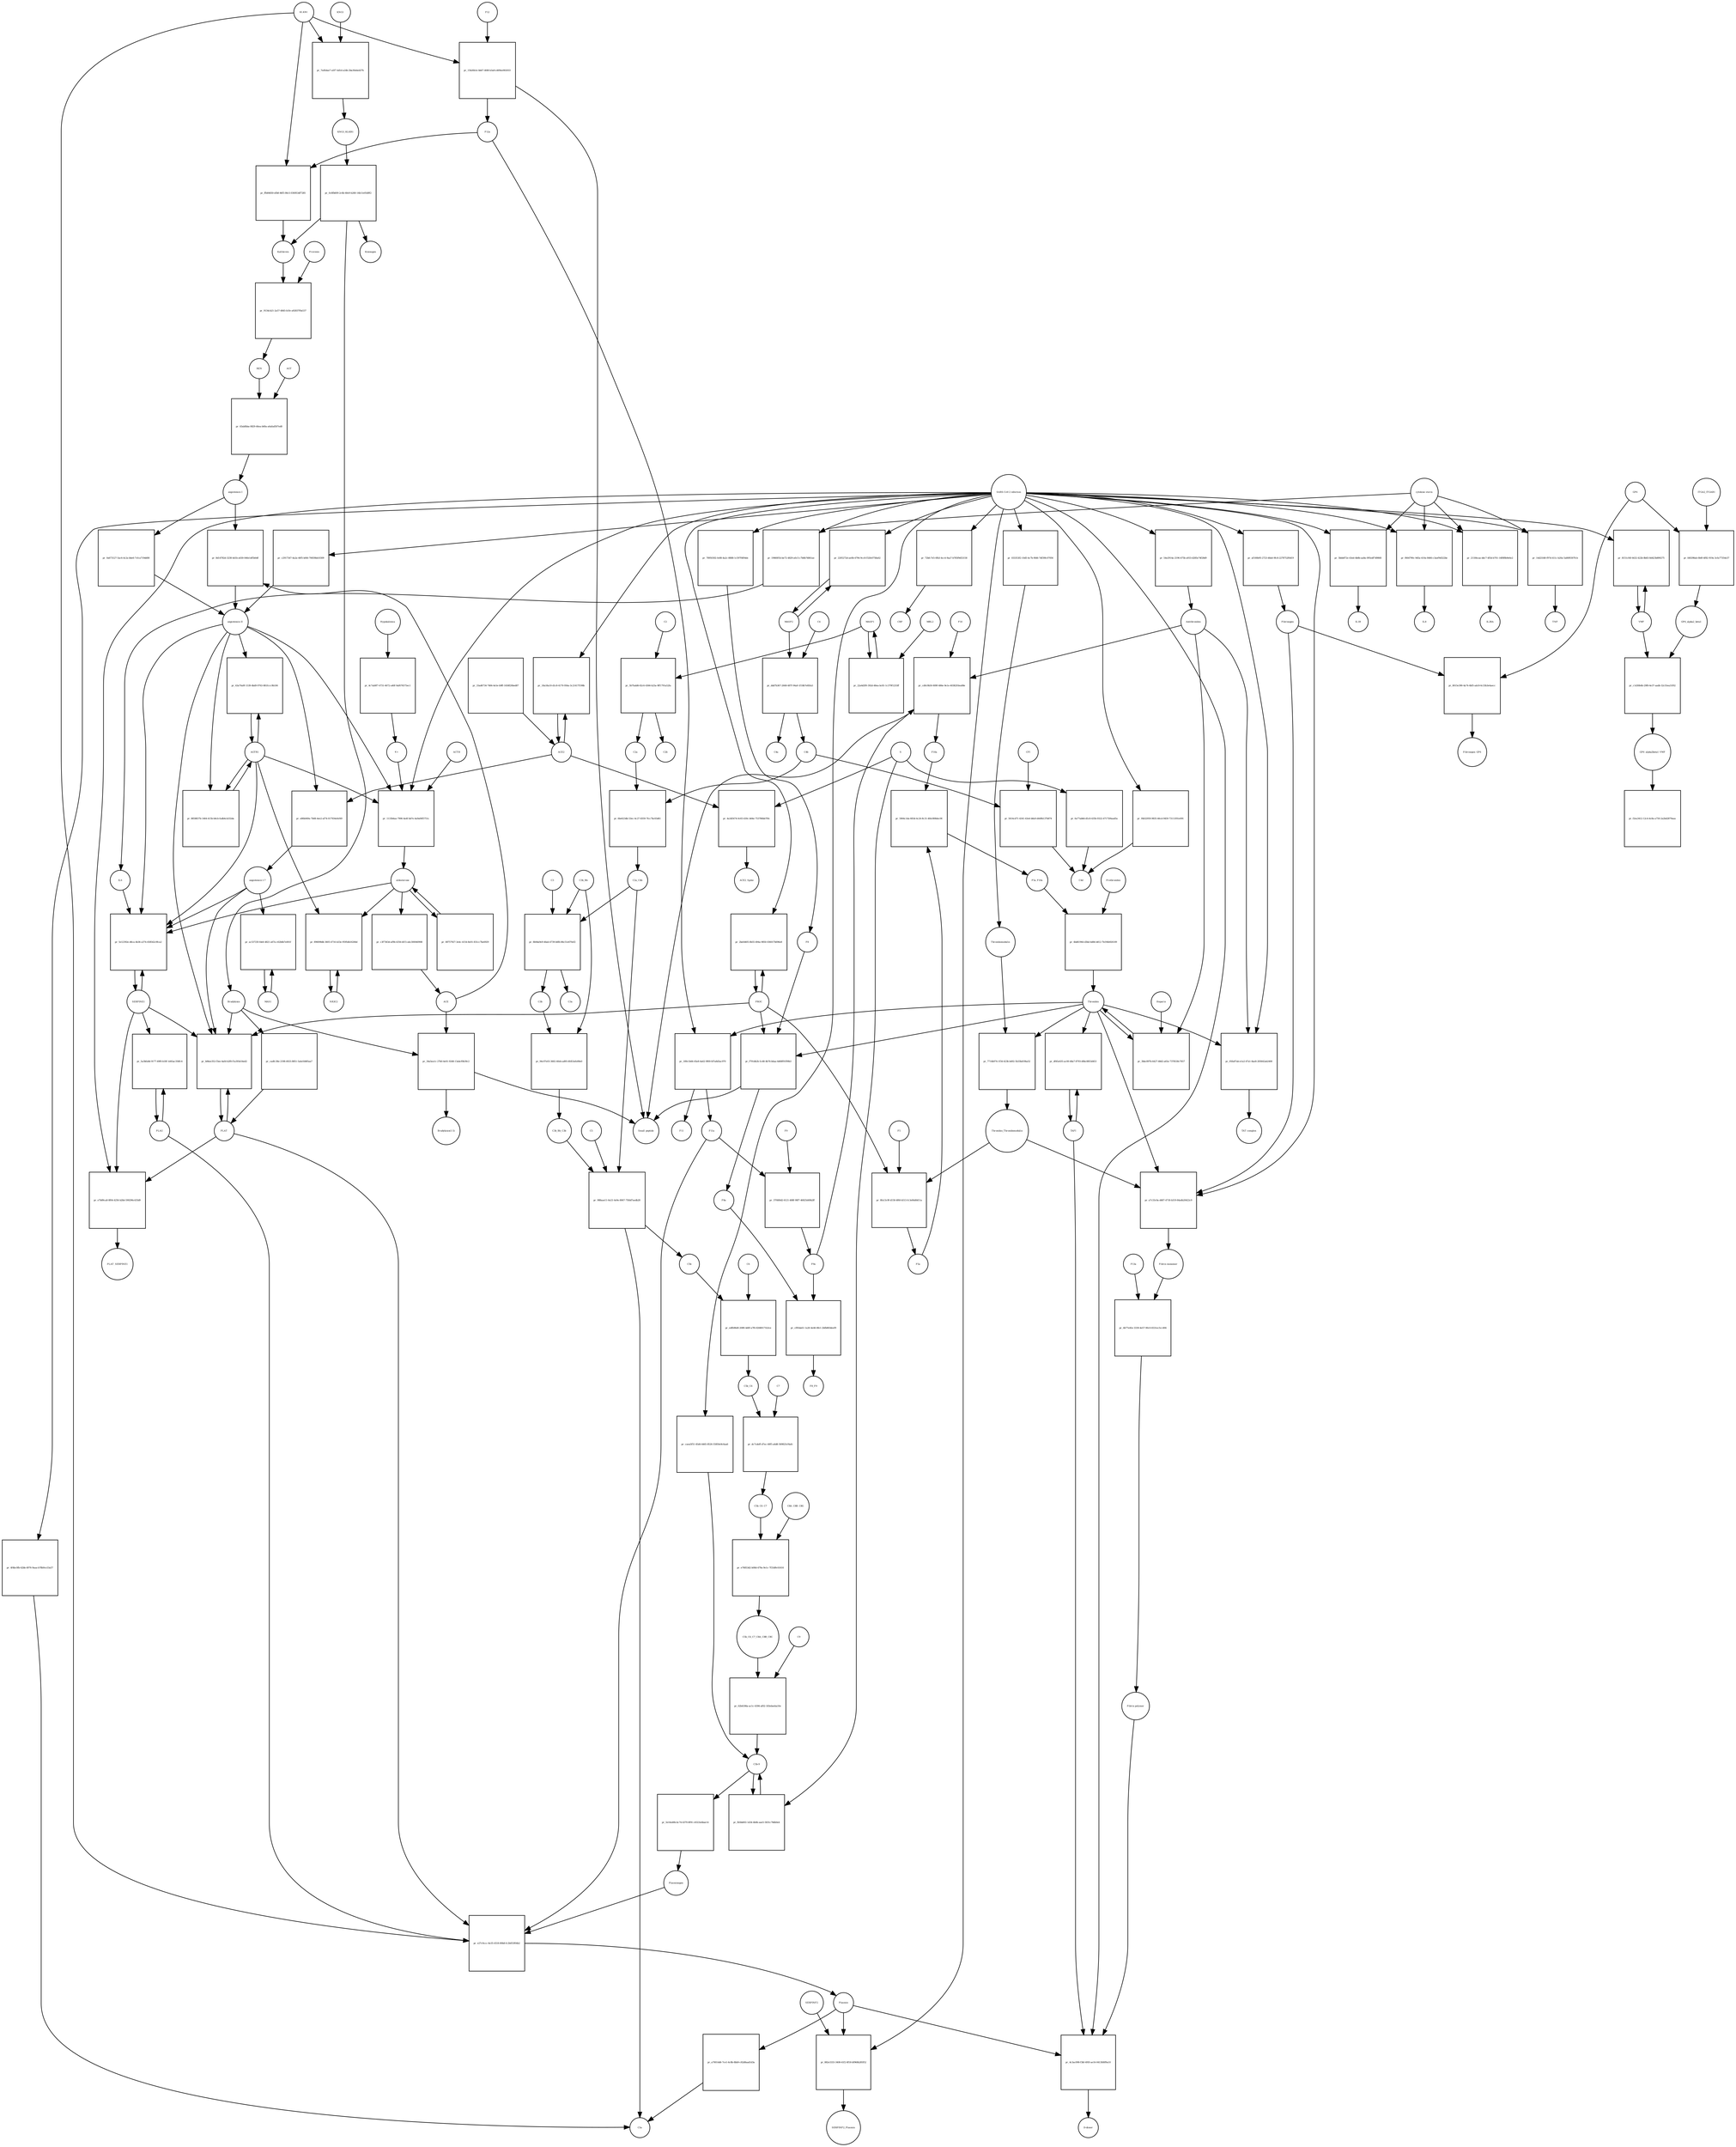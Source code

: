strict digraph  {
AGT [annotation="urn_miriam_hgnc_333|urn_miriam_taxonomy_9606", bipartite=0, cls=macromolecule, fontsize=4, label=AGT, shape=circle];
"pr_63abfbba-0829-46ea-b60a-a6afad507ed0" [annotation="", bipartite=1, cls=process, fontsize=4, label="pr_63abfbba-0829-46ea-b60a-a6afad507ed0", shape=square];
"angiotensin I" [annotation="urn_miriam_obo.chebi_CHEBI%3A2718|urn_miriam_taxonomy_9606", bipartite=0, cls="simple chemical", fontsize=4, label="angiotensin I", shape=circle];
REN [annotation="urn_miriam_hgnc.symbol_REN|urn_miriam_taxonomy_9606", bipartite=0, cls=macromolecule, fontsize=4, label=REN, shape=circle];
F10 [annotation="urn_miriam_hgnc_3528|urn_miriam_taxonomy_9606", bipartite=0, cls=macromolecule, fontsize=4, label=F10, shape=circle];
"pr_cd0c9b50-809f-486e-9e1e-4038293ea88e" [annotation="", bipartite=1, cls=process, fontsize=4, label="pr_cd0c9b50-809f-486e-9e1e-4038293ea88e", shape=square];
F10a [annotation="urn_miriam_hgnc.symbol_F10|urn_miriam_mesh_D015951|urn_miriam_brenda_3.4.21.6|urn_miriam_taxonomy_9606", bipartite=0, cls=macromolecule, fontsize=4, label=F10a, shape=circle];
"Small peptide" [annotation=urn_miriam_mesh_D010446, bipartite=0, cls=macromolecule, fontsize=4, label="Small peptide", shape=circle];
F9a [annotation="urn_miriam_hgnc.symbol_F9|urn_miriam_mesh_D015949|urn_miriam_taxonomy_9606", bipartite=0, cls=macromolecule, fontsize=4, label=F9a, shape=circle];
Antithrombin [annotation="urn_miriam_hgnc_775|urn_miriam_taxonomy_9606", bipartite=0, cls=macromolecule, fontsize=4, label=Antithrombin, shape=circle];
"pr_8d14782d-3238-4d1b-a630-046e1df5b0df" [annotation="", bipartite=1, cls=process, fontsize=4, label="pr_8d14782d-3238-4d1b-a630-046e1df5b0df", shape=square];
"angiotensin II" [annotation="urn_miriam_obo.chebi_CHEBI%3A2718|urn_miriam_taxonomy_9606", bipartite=0, cls="simple chemical", fontsize=4, label="angiotensin II", shape=circle];
ACE [annotation="urn_miriam_hgnc_2707|urn_miriam_taxonomy_9606", bipartite=0, cls=macromolecule, fontsize=4, label=ACE, shape=circle];
F12 [annotation="urn_miriam_hgnc_3530|urn_miriam_taxonomy_9606", bipartite=0, cls=macromolecule, fontsize=4, label=F12, shape=circle];
"pr_15b26b1e-bb67-4fd8-b3a8-e409ee902033" [annotation="", bipartite=1, cls=process, fontsize=4, label="pr_15b26b1e-bb67-4fd8-b3a8-e409ee902033", shape=square];
F12a [annotation="urn_miriam_hgnc.symbol_F12|urn_miriam_mesh_D015956|urn_miriam_brenda_3.4.21.38|urn_miriam_taxonomy_9606", bipartite=0, cls=macromolecule, fontsize=4, label=F12a, shape=circle];
KLKB1 [annotation="urn_miriam_hgnc_6371|urn_miriam_taxonomy_9606", bipartite=0, cls=macromolecule, fontsize=4, label=KLKB1, shape=circle];
"pr_189c1b66-45e8-4a62-9f69-fd7a8d3ac970" [annotation="", bipartite=1, cls=process, fontsize=4, label="pr_189c1b66-45e8-4a62-9f69-fd7a8d3ac970", shape=square];
F11 [annotation="urn_miriam_hgnc_3529|urn_miriam_taxonomy_9606", bipartite=0, cls=macromolecule, fontsize=4, label=F11, shape=circle];
F11a [annotation="urn_miriam_hgnc.symbol_F11|urn_miriam_mesh_D015945|urn_miriam_brenda_3.4.21.27|urn_miriam_taxonomy_9606", bipartite=0, cls=macromolecule, fontsize=4, label=F11a, shape=circle];
Thrombin [annotation="urn_miriam_hgnc_3535|urn_miriam_taxonomy_9606", bipartite=0, cls=macromolecule, fontsize=4, label=Thrombin, shape=circle];
"pr_7ed5dae7-a5f7-4d1d-a24b-2ba30ebed27b" [annotation="", bipartite=1, cls=process, fontsize=4, label="pr_7ed5dae7-a5f7-4d1d-a24b-2ba30ebed27b", shape=square];
KNG1 [annotation="urn_miriam_hgnc.symbol_6383|urn_miriam_taxonomy_9606", bipartite=0, cls=macromolecule, fontsize=4, label=KNG1, shape=circle];
KNG1_KLKB1 [annotation="urn_miriam_pubmed_17598838|urn_miriam_intact_EBI-10087151|urn_miriam_hgnc_6371|urn_miriam_hgnc_6383|urn_miriam_taxonomy_9606", bipartite=0, cls=complex, fontsize=4, label=KNG1_KLKB1, shape=circle];
F9 [annotation="urn_miriam_hgnc_35531|urn_miriam_taxonomy_9606", bipartite=0, cls=macromolecule, fontsize=4, label=F9, shape=circle];
"pr_37f480d2-6121-488f-98f7-46825d49b2ff" [annotation="", bipartite=1, cls=process, fontsize=4, label="pr_37f480d2-6121-488f-98f7-46825d49b2ff", shape=square];
"pr_cf85da61-1a20-4e46-8fe1-2bfb883deef9" [annotation="", bipartite=1, cls=process, fontsize=4, label="pr_cf85da61-1a20-4e46-8fe1-2bfb883deef9", shape=square];
F8a [annotation="urn_miriam_hgnc.symbol_F8|urn_miriam_mesh_D015944|urn_miriam_taxonomy_9606", bipartite=0, cls=macromolecule, fontsize=4, label=F8a, shape=circle];
F8_F9 [annotation="urn_miriam_pubmed_22471307|urn_miriam_hgnc_3546|urn_miriam_hgnc_35531|urn_miriam_intact_EBI-11621595|urn_miriam_taxonomy_9606", bipartite=0, cls=complex, fontsize=4, label=F8_F9, shape=circle];
F5 [annotation="urn_miriam_hgnc_3541|urn_miriam_taxonomy_9606", bipartite=0, cls=macromolecule, fontsize=4, label=F5, shape=circle];
"pr_8fa13c9f-d158-4f60-b513-fc3e84d0d11a" [annotation="", bipartite=1, cls=process, fontsize=4, label="pr_8fa13c9f-d158-4f60-b513-fc3e84d0d11a", shape=square];
F5a [annotation="urn_miriam_hgnc.symbol_F5|urn_miriam_mesh_D015943|urn_miriam_taxonomy_9606", bipartite=0, cls=macromolecule, fontsize=4, label=F5a, shape=circle];
Thrombin_Thrombomodulin [annotation="urn_miriam_pubmed_6282863|urn_miriam_taxonomy_9986|urn_miriam_biogrid_283352|urn_miriam_mesh_D013917|urn_miriam_hgnc_11784", bipartite=0, cls=complex, fontsize=4, label=Thrombin_Thrombomodulin, shape=circle];
PROC [annotation="urn_miriam_hgnc_9451|urn_miriam_taxonomy_9606", bipartite=0, cls=macromolecule, fontsize=4, label=PROC, shape=circle];
"pr_5064c1da-683d-4c24-8c31-4fdc808dec06" [annotation="", bipartite=1, cls=process, fontsize=4, label="pr_5064c1da-683d-4c24-8c31-4fdc808dec06", shape=square];
F5a_F10a [annotation="urn_miriam_pubmed_2303476|urn_miriam_mesh_C022475|urn_miriam_mesh_D15943|urn_miriam_mesh_D015951|urn_miriam_taxonomy_9606", bipartite=0, cls=complex, fontsize=4, label=F5a_F10a, shape=circle];
Prothrombin [annotation="urn_miriam_hgnc_3535|urn_miriam_taxonomy_9606", bipartite=0, cls=macromolecule, fontsize=4, label=Prothrombin, shape=circle];
"pr_4bd61964-d3bd-4d84-b812-7b194b926109" [annotation="", bipartite=1, cls=process, fontsize=4, label="pr_4bd61964-d3bd-4d84-b812-7b194b926109", shape=square];
"pr_3bbc897b-6427-48d2-a65e-7378530c7657" [annotation="", bipartite=1, cls=process, fontsize=4, label="pr_3bbc897b-6427-48d2-a65e-7378530c7657", shape=square];
Heparin [annotation="urn_miriam_pubmed_708377|urn_miriam_obo.chebi_CHEBI%3A28304|urn_miriam_taxonomy_9606", bipartite=0, cls="simple chemical", fontsize=4, label=Heparin, shape=circle];
Plasminogen [annotation="urn_miriam_hgnc_9071|urn_miriam_taxonomy_9606", bipartite=0, cls=macromolecule, fontsize=4, label=Plasminogen, shape=circle];
"pr_e27c9ccc-6e35-4518-80b8-fc2b053f04b2" [annotation="", bipartite=1, cls=process, fontsize=4, label="pr_e27c9ccc-6e35-4518-80b8-fc2b053f04b2", shape=square];
Plasmin [annotation="urn_miriam_hgnc.symbol_PLG|urn_miriam_mesh_D005341|urn_miriam_brenda_3.4.21.7|urn_miriam_taxonomy_9606", bipartite=0, cls=macromolecule, fontsize=4, label=Plasmin, shape=circle];
PLAT [annotation="urn_miriam_hgnc_9051|urn_miriam_taxonomy_9606", bipartite=0, cls=macromolecule, fontsize=4, label=PLAT, shape=circle];
PLAU [annotation="urn_miriam_hgnc_9052|urn_miriam_taxonomy_9606", bipartite=0, cls=macromolecule, fontsize=4, label=PLAU, shape=circle];
"pr_05fa87ab-e1a2-47a1-8ae8-283642ab2400" [annotation="", bipartite=1, cls=process, fontsize=4, label="pr_05fa87ab-e1a2-47a1-8ae8-283642ab2400", shape=square];
"TAT complex" [annotation="urn_miriam_pubmed_22930518|urn_miriam_mesh_C046193|urn_miriam_mesh_D013917|urn_miriam_hgnc_775|urn_miriam_taxonomy_9606", bipartite=0, cls=complex, fontsize=4, label="TAT complex", shape=circle];
"SARS-CoV-2 infection" [annotation="urn_miriam_taxonomy_2697049|urn_miriam_mesh_D012327", bipartite=0, cls=phenotype, fontsize=4, label="SARS-CoV-2 infection", shape=circle];
"pr_b84ee352-f3ee-4afd-b2f8-f1a393e54ed2" [annotation="", bipartite=1, cls=process, fontsize=4, label="pr_b84ee352-f3ee-4afd-b2f8-f1a393e54ed2", shape=square];
SERPINE1 [annotation="", bipartite=0, cls=macromolecule, fontsize=4, label=SERPINE1, shape=circle];
Bradykinin [annotation="urn_miriam_obo.chebi_CHEBI%3A3165|urn_miriam_taxonomy_9606", bipartite=0, cls=macromolecule, fontsize=4, label=Bradykinin, shape=circle];
"angiotensin I-7" [annotation="urn_miriam_obo.chebi_CHEBI%3A55438|urn_miriam_taxonomy_9606", bipartite=0, cls="simple chemical", fontsize=4, label="angiotensin I-7", shape=circle];
TAFI [annotation="urn_miriam_hgnc_1546|urn_miriam_taxonomy_9606", bipartite=0, cls=macromolecule, fontsize=4, label=TAFI, shape=circle];
"pr_df45e435-ac00-48a7-8793-d0bc8853d453" [annotation="", bipartite=1, cls=process, fontsize=4, label="pr_df45e435-ac00-48a7-8793-d0bc8853d453", shape=square];
"pr_e7b89ca8-8f04-4256-b2bb-590296c435d9" [annotation="", bipartite=1, cls=process, fontsize=4, label="pr_e7b89ca8-8f04-4256-b2bb-590296c435d9", shape=square];
PLAT_SERPINE1 [annotation="urn_miriam_pubmed_22449964|urn_miriam_intact_EBI-7800882|urn_miriam_hgnc_9051|urn_miriam_hgnc_8593|urn_miriam_taxonomy_9606", bipartite=0, cls=complex, fontsize=4, label=PLAT_SERPINE1, shape=circle];
"pr_0a673127-5ac6-4c2a-bbe6-7cfca719dd08" [annotation="", bipartite=1, cls=process, fontsize=4, label="pr_0a673127-5ac6-4c2a-bbe6-7cfca719dd08", shape=square];
"pr_af100b95-2723-48a6-9fc8-2278752f0d19" [annotation="", bipartite=1, cls=process, fontsize=4, label="pr_af100b95-2723-48a6-9fc8-2278752f0d19", shape=square];
Fibrinogen [annotation="urn_miriam_pubmed_19296670|urn_miriam_obo.go_GO%3A0005577|urn_miriam_hgnc_3661|urn_miriam_hgnc_3662|urn_miriam_hgnc_3694|urn_miriam_taxonomy_9606", bipartite=0, cls=complex, fontsize=4, label=Fibrinogen, shape=circle];
"pr_0c8fb609-2c6b-40e9-b260-14b11e05d9f2" [annotation="", bipartite=1, cls=process, fontsize=4, label="pr_0c8fb609-2c6b-40e9-b260-14b11e05d9f2", shape=square];
Kininogen [annotation="urn_miriam_hgnc.symbol_KNG1|urn_miriam_mesh_D019679|urn_miriam_taxonomy_9606", bipartite=0, cls=macromolecule, fontsize=4, label=Kininogen, shape=circle];
Kallikrein [annotation="urn_miriam_hgnc.symbol_KLKB1|urn_miriam_mesh_D020842|urn_miriam_brenda_3.4.21.34|urn_miriam_taxonomy_9606", bipartite=0, cls=macromolecule, fontsize=4, label=Kallikrein, shape=circle];
"pr_a7c33c0a-d487-4718-b319-84a4b20422c9" [annotation="", bipartite=1, cls=process, fontsize=4, label="pr_a7c33c0a-d487-4718-b319-84a4b20422c9", shape=square];
"Fibrin monomer" [annotation="urn_miriam_mesh_C011468|urn_miriam_taxonomy_9606", bipartite=0, cls=macromolecule, fontsize=4, label="Fibrin monomer", shape=circle];
"pr_7714b974-1f34-423b-b492-5b33bd19ba52" [annotation="", bipartite=1, cls=process, fontsize=4, label="pr_7714b974-1f34-423b-b492-5b33bd19ba52", shape=square];
Thrombomodulin [annotation="urn_miriam_hgnc_11784|urn_miriam_taxonomy_9606", bipartite=0, cls=macromolecule, fontsize=4, label=Thrombomodulin, shape=circle];
C3 [annotation="urn_miriam_hgnc_1318|urn_miriam_taxonomy_9606", bipartite=0, cls=macromolecule, fontsize=4, label=C3, shape=circle];
"pr_8b9da9e9-46ab-4739-b6fb-86c51e670ef2" [annotation="", bipartite=1, cls=process, fontsize=4, label="pr_8b9da9e9-46ab-4739-b6fb-86c51e670ef2", shape=square];
C3a [annotation="urn_miriam_hgnc.symbol_C3|urn_miriam_mesh_D015926|urn_miriam_taxonomy_9606", bipartite=0, cls=macromolecule, fontsize=4, label=C3a, shape=circle];
C3b [annotation="urn_miriam_hgnc.symbol_C3|urn_miriam_mesh_D003179|urn_miriam_taxonomy_9606", bipartite=0, cls=macromolecule, fontsize=4, label=C3b, shape=circle];
C3b_Bb [annotation="urn_miriam_pubmed_12440962|urn_miriam_brenda_3.4.21.47|urn_miriam_mesh_D051561|urn_miriam_mesh_D003179|urn_miriam_hgnc_1037|urn_miriam_taxonomy_9606", bipartite=0, cls=complex, fontsize=4, label=C3b_Bb, shape=circle];
C2a_C4b [annotation="urn_miriam_mesh_D051574|urn_miriam_brenda_3.4.21.43|urn_miriam_mesh_D050678|urn_miriam_hgnc_1324|urn_miriam_taxonomy_9606", bipartite=0, cls=complex, fontsize=4, label=C2a_C4b, shape=circle];
C5 [annotation="urn_miriam_hgnc_1331|urn_miriam_taxonomy_9606", bipartite=0, cls=macromolecule, fontsize=4, label=C5, shape=circle];
"pr_988aae11-6e21-4e9e-8067-75fdd7aedb28" [annotation="", bipartite=1, cls=process, fontsize=4, label="pr_988aae11-6e21-4e9e-8067-75fdd7aedb28", shape=square];
C5b [annotation="urn_miriam_hgnc.symbol_C5|urn_miriam_mesh_D050776|urn_miriam_taxonomy_9606", bipartite=0, cls=macromolecule, fontsize=4, label=C5b, shape=circle];
C5a [annotation="urn_miriam_hgnc.symbol_C5|urn_miriam_mesh_D015936|urn_miriam_taxonomy_9606", bipartite=0, cls=macromolecule, fontsize=4, label=C5a, shape=circle];
C3b_Bb_C3b [annotation="urn_miriam_pubmed_12440962|urn_miriam_brenda_34.4.21.47|urn_miriam_mesh_D051566|urn_miriam_mesh_D003179|urn_miriam_hgnc_1037|urn_miriam_taxonomy_9606", bipartite=0, cls=complex, fontsize=4, label=C3b_Bb_C3b, shape=circle];
"pr_edfb96d0-2089-4d0f-a7f6-82680171b3ce" [annotation="", bipartite=1, cls=process, fontsize=4, label="pr_edfb96d0-2089-4d0f-a7f6-82680171b3ce", shape=square];
C6 [annotation="urn_miriam_hgnc_1339|urn_miriam_taxonomy_9606", bipartite=0, cls=macromolecule, fontsize=4, label=C6, shape=circle];
C5b_C6 [annotation="urn_miriam_mesh_C050974|urn_miriam_mesh_D050776|urn_miriam_hgnc_1339|urn_miriam_taxonomy_9606", bipartite=0, cls=complex, fontsize=4, label=C5b_C6, shape=circle];
"pr_dc7cdeff-d7ec-40f5-a6d8-569823cf4afc" [annotation="", bipartite=1, cls=process, fontsize=4, label="pr_dc7cdeff-d7ec-40f5-a6d8-569823cf4afc", shape=square];
C7 [annotation="urn_miriam_hgnc_HGNC%3A1346|urn_miriam_taxonomy_9606", bipartite=0, cls=macromolecule, fontsize=4, label=C7, shape=circle];
C5b_C6_C7 [annotation="urn_miriam_pubmed_28630159|urn_miriam_mesh_C037453|urn_miriam_mesh_D050776|urn_miriam_hgnc_1339|urn_miriam_hgnc_1346|urn_miriam_taxonomy_9606", bipartite=0, cls=complex, fontsize=4, label=C5b_C6_C7, shape=circle];
"pr_e76853d2-b08d-479a-9e1c-7f33d9c61616" [annotation="", bipartite=1, cls=process, fontsize=4, label="pr_e76853d2-b08d-479a-9e1c-7f33d9c61616", shape=square];
C8A_C8B_C8G [annotation="urn_miriam_mesh_D003185|urn_miriam_hgnc_1353|urn_miriam_hgnc_1352|urn_miriam_hgnc_1354|urn_miriam_taxonomy_9606", bipartite=0, cls=complex, fontsize=4, label=C8A_C8B_C8G, shape=circle];
C5b_C6_C7_C8A_C8B_C8G [annotation="urn_miriam_pubmed_28630159|urn_miriam_mesh_C042295|urn_miriam_mesh_D050776|urn_miriam_hgnc_1339|urn_miriam_hgnc_1352|urn_miriam_hgnc_1353|urn_miriam_hgnc_1354|urn_miriam_taxonomy_9606", bipartite=0, cls=complex, fontsize=4, label=C5b_C6_C7_C8A_C8B_C8G, shape=circle];
"pr_02b4186a-ac1c-4394-af02-183ebeeba10e" [annotation="", bipartite=1, cls=process, fontsize=4, label="pr_02b4186a-ac1c-4394-af02-183ebeeba10e", shape=square];
C9 [annotation="urn_miriam_hgnc_1358|urn_miriam_taxonomy_9606", bipartite=0, cls=macromolecule, fontsize=4, label=C9, shape=circle];
"C5b-9" [annotation="urn_miriam_obo.go_GO%3A0005579|urn_miriam_mesh_D015938|urn_miriam_mesh_D050776|urn_miriam_hgnc_1339|urn_miriam_hgnc_1346|urn_miriam_hgnc_1352|urn_miriam_hgnc_1353|urn_miriam_hgnc_1354|urn_miriam_hgnc_1358|urn_miriam_taxonomy_9606", bipartite=0, cls=complex, fontsize=4, label="C5b-9", shape=circle];
"pr_5a3bfa8d-9177-49f0-b18f-1d45ac356fc4" [annotation="", bipartite=1, cls=process, fontsize=4, label="pr_5a3bfa8d-9177-49f0-b18f-1d45ac356fc4", shape=square];
MASP2 [annotation="urn_miriam_hgnc_6902|urn_miriam_taxonomy_9606", bipartite=0, cls=macromolecule, fontsize=4, label=MASP2, shape=circle];
"pr_2205272d-ae0b-4794-9cc8-f32fe0758a62" [annotation="", bipartite=1, cls=process, fontsize=4, label="pr_2205272d-ae0b-4794-9cc8-f32fe0758a62", shape=square];
MASP1 [annotation="urn_miriam_hgnc_6901|urn_miriam_taxonomy_9606", bipartite=0, cls=macromolecule, fontsize=4, label=MASP1, shape=circle];
"pr_22a4d3f0-392d-48ea-bc81-1c379f1255ff" [annotation="", bipartite=1, cls=process, fontsize=4, label="pr_22a4d3f0-392d-48ea-bc81-1c379f1255ff", shape=square];
MBL2 [annotation="urn_miriam_hgnc_6902|urn_miriam_taxonomy_9606", bipartite=0, cls=macromolecule, fontsize=4, label=MBL2, shape=circle];
C4 [annotation="urn_miriam_mesh_D00318|urn_miriam_taxonomy_9606", bipartite=0, cls=macromolecule, fontsize=4, label=C4, shape=circle];
"pr_ddd7b367-2668-487f-94a9-1f18b7e85fa5" [annotation="", bipartite=1, cls=process, fontsize=4, label="pr_ddd7b367-2668-487f-94a9-1f18b7e85fa5", shape=square];
C4b [annotation="urn_miriam_hgnc_1324|urn_miriam_taxonomy_9606", bipartite=0, cls=macromolecule, fontsize=4, label=C4b, shape=circle];
C4a [annotation="urn_miriam_hgnc_1323|urn_miriam_taxonomy_9606", bipartite=0, cls=macromolecule, fontsize=4, label=C4a, shape=circle];
"pr_6be623db-53ec-4c27-8359-7fcc7bc65d61" [annotation="", bipartite=1, cls=process, fontsize=4, label="pr_6be623db-53ec-4c27-8359-7fcc7bc65d61", shape=square];
C2a [annotation="urn_miriam_hgnc.symbol_C2|urn_miriam_mesh_D050678|urn_miriam_taxonomy_9606", bipartite=0, cls=macromolecule, fontsize=4, label=C2a, shape=circle];
"pr_94c07e03-3602-40eb-ad95-6fd53efe89e0" [annotation="", bipartite=1, cls=process, fontsize=4, label="pr_94c07e03-3602-40eb-ad95-6fd53efe89e0", shape=square];
"pr_5614cd71-4341-43e4-b8a9-d449b137b874" [annotation="", bipartite=1, cls=process, fontsize=4, label="pr_5614cd71-4341-43e4-b8a9-d449b137b874", shape=square];
C4d [annotation="urn_miriam_hgnc.symbol_C4b|urn_miriam_mesh_C032261|urn_miriam_taxonomy_9606", bipartite=0, cls=macromolecule, fontsize=4, label=C4d, shape=circle];
CFI [annotation="urn_miriam_hgnc_2771|urn_miriam_taxonomy_9606", bipartite=0, cls=macromolecule, fontsize=4, label=CFI, shape=circle];
"pr_78950302-fe88-4a2c-8888-1c597f4f04dc" [annotation="", bipartite=1, cls=process, fontsize=4, label="pr_78950302-fe88-4a2c-8888-1c597f4f04dc", shape=square];
F8 [annotation="urn_miriam_hgnc_3546|urn_miriam_taxonomy_9606", bipartite=0, cls=macromolecule, fontsize=4, label=F8, shape=circle];
"pr_54e2914a-2196-475b-a933-d285e74f28d9" [annotation="", bipartite=1, cls=process, fontsize=4, label="pr_54e2914a-2196-475b-a933-d285e74f28d9", shape=square];
ACE2 [annotation="urn_miriam_hgnc_13557|urn_miriam_taxonomy_9606", bipartite=0, cls=macromolecule, fontsize=4, label=ACE2, shape=circle];
"pr_18a18a10-d1c8-4170-956a-3c21417f198b" [annotation="", bipartite=1, cls=process, fontsize=4, label="pr_18a18a10-d1c8-4170-956a-3c21417f198b", shape=square];
"pr_4a3d5474-0c65-430c-b64e-753786bb7f0c" [annotation="", bipartite=1, cls=process, fontsize=4, label="pr_4a3d5474-0c65-430c-b64e-753786bb7f0c", shape=square];
S [annotation="urn_miriam_uniprot_P0DTC2|urn_miriam_uniprot_P59594|urn_miriam_taxonomy_2697049", bipartite=0, cls=macromolecule, fontsize=4, label=S, shape=circle];
ACE2_Spike [annotation="urn_miriam_pdb_6CS2|urn_miriam_hgnc_13557|urn_miriam_uniprot_P0DTC2|urn_miriam_taxonomy_9606|urn_miriam_taxonomy_2697049", bipartite=0, cls=complex, fontsize=4, label=ACE2_Spike, shape=circle];
"pr_33ad6734-7484-4e5e-b9ff-1658f20bed87" [annotation="", bipartite=1, cls=process, fontsize=4, label="pr_33ad6734-7484-4e5e-b9ff-1658f20bed87", shape=square];
"pr_e86b049a-7b68-4ee2-af74-017934efef49" [annotation="", bipartite=1, cls=process, fontsize=4, label="pr_e86b049a-7b68-4ee2-af74-017934efef49", shape=square];
"pr_6a77ab8d-d5c8-435b-9322-47175f4aad5a" [annotation="", bipartite=1, cls=process, fontsize=4, label="pr_6a77ab8d-d5c8-435b-9322-47175f4aad5a", shape=square];
"pr_fb5bbf63-1d34-4b0b-aae5-5831c78db0e4" [annotation="", bipartite=1, cls=process, fontsize=4, label="pr_fb5bbf63-1d34-4b0b-aae5-5831c78db0e4", shape=square];
"pr_72bfc7e5-0fb3-4cc4-9aa7-b785f9d53158" [annotation="", bipartite=1, cls=process, fontsize=4, label="pr_72bfc7e5-0fb3-4cc4-9aa7-b785f9d53158", shape=square];
CRP [annotation="urn_miriam_hgnc_2367|urn_miriam_taxonomy_9606", bipartite=0, cls=macromolecule, fontsize=4, label=CRP, shape=circle];
VWF [annotation="urn_miriam_hgnc_12726|urn_miriam_taxonomy_9606", bipartite=0, cls=macromolecule, fontsize=4, label=VWF, shape=circle];
"pr_8151cf4f-6432-422b-8b83-8d423b890275" [annotation="", bipartite=1, cls=process, fontsize=4, label="pr_8151cf4f-6432-422b-8b83-8d423b890275", shape=square];
"pr_2befd405-8b55-494a-9850-036017b696e8" [annotation="", bipartite=1, cls=process, fontsize=4, label="pr_2befd405-8b55-494a-9850-036017b696e8", shape=square];
"pr_caea5f51-45d4-4465-8526-55850e9c6aa6" [annotation="", bipartite=1, cls=process, fontsize=4, label="pr_caea5f51-45d4-4465-8526-55850e9c6aa6", shape=square];
"pr_f4b52959-9835-46cd-9459-73111f01e091" [annotation="", bipartite=1, cls=process, fontsize=4, label="pr_f4b52959-9835-46cd-9459-73111f01e091", shape=square];
"pr_882e3333-3408-41f2-8f18-bf968b285f52" [annotation="", bipartite=1, cls=process, fontsize=4, label="pr_882e3333-3408-41f2-8f18-bf968b285f52", shape=square];
SERPINF2 [annotation="urn_miriam_hgnc_9075|urn_miriam_taxonomy_9606", bipartite=0, cls=macromolecule, fontsize=4, label=SERPINF2, shape=circle];
SERPINF2_Plasmin [annotation="urn_miriam_pubmed_2437112|urn_miriam_biogrid_314240|urn_miriam_hgnc_9075|urn_miriam_mesh_D005341|urn_miriam_taxonomy_9606", bipartite=0, cls=complex, fontsize=4, label=SERPINF2_Plasmin, shape=circle];
"pr_033353f2-10d5-4c7b-9fd6-7df39fc07056" [annotation="", bipartite=1, cls=process, fontsize=4, label="pr_033353f2-10d5-4c7b-9fd6-7df39fc07056", shape=square];
"pr_ffb84650-efb8-46f5-86c5-036953df7285" [annotation="", bipartite=1, cls=process, fontsize=4, label="pr_ffb84650-efb8-46f5-86c5-036953df7285", shape=square];
Prorenin [annotation="urn_miriam_hgnc_9958|urn_miriam_taxonomy_9606", bipartite=0, cls=macromolecule, fontsize=4, label=Prorenin, shape=circle];
"pr_9134cb21-2a57-4845-b1fe-a92837f0a537" [annotation="", bipartite=1, cls=process, fontsize=4, label="pr_9134cb21-2a57-4845-b1fe-a92837f0a537", shape=square];
"pr_5bbb872e-43ed-4b8b-aa8a-095edf7d9868" [annotation="", bipartite=1, cls=process, fontsize=4, label="pr_5bbb872e-43ed-4b8b-aa8a-095edf7d9868", shape=square];
IL1B [annotation="urn_miriam_hgnc_5992|urn_miriam_taxonomy_9606", bipartite=0, cls=macromolecule, fontsize=4, label=IL1B, shape=circle];
"cytokine storm" [annotation="urn_miriam_pubmed_2504360|urn_miriam_taxonomy_9606", bipartite=0, cls=phenotype, fontsize=4, label="cytokine storm", shape=circle];
"pr_19660f1b-be72-4829-a0c5-c7b8b74861ae" [annotation="", bipartite=1, cls=process, fontsize=4, label="pr_19660f1b-be72-4829-a0c5-c7b8b74861ae", shape=square];
IL6 [annotation="urn_miriam_hgnc_6018|urn_miriam_taxonomy_9606", bipartite=0, cls=macromolecule, fontsize=4, label=IL6, shape=circle];
"pr_4f4bc0fb-42bb-4976-9aaa-b78b9ce33a57" [annotation="", bipartite=1, cls=process, fontsize=4, label="pr_4f4bc0fb-42bb-4976-9aaa-b78b9ce33a57", shape=square];
"pr_f664790c-9d5a-410a-8466-c3aef9d322be" [annotation="", bipartite=1, cls=process, fontsize=4, label="pr_f664790c-9d5a-410a-8466-c3aef9d322be", shape=square];
IL8 [annotation="urn_miriam_hgnc_6025|urn_miriam_taxonomy_9606", bipartite=0, cls=macromolecule, fontsize=4, label=IL8, shape=circle];
"pr_21184caa-ddc7-4f5d-b701-14f8f8b9e6e2" [annotation="", bipartite=1, cls=process, fontsize=4, label="pr_21184caa-ddc7-4f5d-b701-14f8f8b9e6e2", shape=square];
IL2RA [annotation="urn_miriam_hgnc_6008|urn_miriam_taxonomy_9606", bipartite=0, cls=macromolecule, fontsize=4, label=IL2RA, shape=circle];
C2 [annotation="urn_miriam_hgnc_1248|urn_miriam_taxonomy_9606", bipartite=0, cls=macromolecule, fontsize=4, label=C2, shape=circle];
"pr_5b7fadd6-82c6-4366-b25a-9ff1791a52fa" [annotation="", bipartite=1, cls=process, fontsize=4, label="pr_5b7fadd6-82c6-4366-b25a-9ff1791a52fa", shape=square];
C2b [annotation="urn_miriam_hgnc.symbol_C2|urn_miriam_mesh_D050679|urn_miriam_taxonomy_9606", bipartite=0, cls=macromolecule, fontsize=4, label=C2b, shape=circle];
"pr_5e16ed0b-bc74-4379-8f91-c8323e4bae14" [annotation="", bipartite=1, cls=process, fontsize=4, label="pr_5e16ed0b-bc74-4379-8f91-c8323e4bae14", shape=square];
"pr_a70014d6-7ce1-4c8b-8bb9-c82d8aad1d3a" [annotation="", bipartite=1, cls=process, fontsize=4, label="pr_a70014d6-7ce1-4c8b-8bb9-c82d8aad1d3a", shape=square];
"pr_14d21fd0-f97d-411c-b20a-5a80f0307fcb" [annotation="", bipartite=1, cls=process, fontsize=4, label="pr_14d21fd0-f97d-411c-b20a-5a80f0307fcb", shape=square];
TNF [annotation="urn_miriam_hgnc_11892|urn_miriam_taxonomy_9606", bipartite=0, cls=macromolecule, fontsize=4, label=TNF, shape=circle];
"pr_4b77e45e-3339-4e57-90c0-6531ec5cc494" [annotation="", bipartite=1, cls=process, fontsize=4, label="pr_4b77e45e-3339-4e57-90c0-6531ec5cc494", shape=square];
"Fibrin polymer" [annotation="urn_miriam_mesh_C465961|urn_miriam_taxonomy_9606", bipartite=0, cls=macromolecule, fontsize=4, label="Fibrin polymer", shape=circle];
F13a [annotation="urn_miriam_hgnc.symbol_F13|urn_miriam_mesh_D026122|urn_miriam_brenda_2.3.2.13|urn_miriam_taxonomy_9606", bipartite=0, cls=macromolecule, fontsize=4, label=F13a, shape=circle];
"pr_4c3ac098-f3bf-495f-ae16-0413fd0f9a10" [annotation="", bipartite=1, cls=process, fontsize=4, label="pr_4c3ac098-f3bf-495f-ae16-0413fd0f9a10", shape=square];
"D-dimer" [annotation="urn_miriam_pubmed_19008457|urn_miriam_mesh_C036309|urn_miriam_taxonomy_9606", bipartite=0, cls=macromolecule, fontsize=4, label="D-dimer", shape=circle];
GP6_alpha2beta1_VWF [annotation="urn_miriam_pubmed_25051961|urn_miriam_taxonomy_10090|urn_miriam_hgnc_14338|urn_miriam_hgnc_6137|urn_miriam_hgnc_6153|urn_miriam_hgnc_12726", bipartite=0, cls=complex, fontsize=4, label=GP6_alpha2beta1_VWF, shape=circle];
"pr_f2ea3412-12c4-4c8a-a750-2a2bd2879aaa" [annotation="", bipartite=1, cls="omitted process", fontsize=4, label="pr_f2ea3412-12c4-4c8a-a750-2a2bd2879aaa", shape=square];
GP6 [annotation="urn_miriam_hgnc_HGNC%3A14388|urn_miriam_taxonomy_9606", bipartite=0, cls=macromolecule, fontsize=4, label=GP6, shape=circle];
"pr_fd0298ab-0b0f-4f82-919a-3cfa77354e37" [annotation="", bipartite=1, cls=process, fontsize=4, label="pr_fd0298ab-0b0f-4f82-919a-3cfa77354e37", shape=square];
ITGA2_ITGAB1 [annotation="urn_miriam_intact_EBI-16428357|urn_miriam_hgnc_6137|urn_miriam_hgnc_6153|urn_miriam_taxonomy_9606", bipartite=0, cls=complex, fontsize=4, label=ITGA2_ITGAB1, shape=circle];
GP6_alpha2_beta1 [annotation="urn_miriam_pubmed_25051961|urn_miriam_taxonomy_10090|urn_miriam_hgnc_14338|urn_miriam_hgnc_6137|urn_miriam_hgnc_6153", bipartite=0, cls=complex, fontsize=4, label=GP6_alpha2_beta1, shape=circle];
"pr_c1d30b4b-29f8-4e37-aadb-32c55ea31f02" [annotation="", bipartite=1, cls=process, fontsize=4, label="pr_c1d30b4b-29f8-4e37-aadb-32c55ea31f02", shape=square];
"pr_8015e390-4a74-4bf5-adc8-6c33b3e4aecc" [annotation="", bipartite=1, cls=process, fontsize=4, label="pr_8015e390-4a74-4bf5-adc8-6c33b3e4aecc", shape=square];
Fibrinogen_GP6 [annotation="urn_miriam_pubmed_19296670|urn_miriam_obo.go_GO%3A0005577|urn_miriam_hgnc_HGNC%3A14388|urn_miriam_taxonomy_9606", bipartite=0, cls=complex, fontsize=4, label=Fibrinogen_GP6, shape=circle];
MAS1 [annotation="", bipartite=0, cls=macromolecule, fontsize=4, label=MAS1, shape=circle];
"pr_ac53725f-fde6-4821-a67a-c62b6b7e001f" [annotation="", bipartite=1, cls=process, fontsize=4, label="pr_ac53725f-fde6-4821-a67a-c62b6b7e001f", shape=square];
AGTR1 [annotation=urn_miriam_hgnc_336, bipartite=0, cls=macromolecule, fontsize=4, label=AGTR1, shape=circle];
"pr_43a70a9f-1539-4bd9-9763-881fccc9b184" [annotation="", bipartite=1, cls=process, fontsize=4, label="pr_43a70a9f-1539-4bd9-9763-881fccc9b184", shape=square];
"pr_cadfc38e-2198-4925-8851-5abcfd485aa7" [annotation="", bipartite=1, cls=process, fontsize=4, label="pr_cadfc38e-2198-4925-8851-5abcfd485aa7", shape=square];
"pr_34a5ea1c-27b0-4e01-9248-13abcf0b39c2" [annotation="", bipartite=1, cls=process, fontsize=4, label="pr_34a5ea1c-27b0-4e01-9248-13abcf0b39c2", shape=square];
"Bradykinin(1-5)" [annotation="urn_miriam_mesh_C079000|urn_miriam_taxonomy_9606", bipartite=0, cls=macromolecule, fontsize=4, label="Bradykinin(1-5)", shape=circle];
"pr_c2917347-4a2a-40f5-bf46-70659bb10309" [annotation="", bipartite=1, cls=process, fontsize=4, label="pr_c2917347-4a2a-40f5-bf46-70659bb10309", shape=square];
"pr_1133b4aa-7906-4a4f-bb7e-4a9a00f5751c" [annotation="", bipartite=1, cls=process, fontsize=4, label="pr_1133b4aa-7906-4a4f-bb7e-4a9a00f5751c", shape=square];
aldosterone [annotation="urn_miriam_obo.chebi_CHEBI%3A27584", bipartite=0, cls="simple chemical", fontsize=4, label=aldosterone, shape=circle];
"K+" [annotation="urn_miriam_obo.chebi_CHEBI%3A29103", bipartite=0, cls="simple chemical", fontsize=4, label="K+", shape=circle];
ACTH [annotation=urn_miriam_hgnc_9201, bipartite=0, cls="simple chemical", fontsize=4, label=ACTH, shape=circle];
"pr_5e12392e-d6ca-4b36-a374-458542c9fca2" [annotation="", bipartite=1, cls=process, fontsize=4, label="pr_5e12392e-d6ca-4b36-a374-458542c9fca2", shape=square];
"pr_08757927-3e4c-4154-8e01-831cc7be6929" [annotation="", bipartite=1, cls=process, fontsize=4, label="pr_08757927-3e4c-4154-8e01-831cc7be6929", shape=square];
NR3C2 [annotation="", bipartite=0, cls=macromolecule, fontsize=4, label=NR3C2, shape=circle];
"pr_896098db-3605-4716-b33e-9595db16266d" [annotation="", bipartite=1, cls=process, fontsize=4, label="pr_896098db-3605-4716-b33e-9595db16266d", shape=square];
"pr_8858837b-1464-415b-b6cb-fadb4cb332da" [annotation="", bipartite=1, cls=process, fontsize=4, label="pr_8858837b-1464-415b-b6cb-fadb4cb332da", shape=square];
"pr_f791db2b-5c48-4b76-b6aa-6d68f91f99b3" [annotation="", bipartite=1, cls=process, fontsize=4, label="pr_f791db2b-5c48-4b76-b6aa-6d68f91f99b3", shape=square];
"pr_c3f7363d-af9b-4356-bf15-abc300040908" [annotation="", bipartite=1, cls=process, fontsize=4, label="pr_c3f7363d-af9b-4356-bf15-abc300040908", shape=square];
"pr_4c7ab9f7-4731-4672-a40f-9af676575ec1" [annotation="", bipartite=1, cls=process, fontsize=4, label="pr_4c7ab9f7-4731-4672-a40f-9af676575ec1", shape=square];
Hypokalemia [annotation="urn_miriam_mesh_D007008|urn_miriam_taxonomy_9606", bipartite=0, cls=phenotype, fontsize=4, label=Hypokalemia, shape=circle];
AGT -> "pr_63abfbba-0829-46ea-b60a-a6afad507ed0"  [annotation="", interaction_type=consumption];
"pr_63abfbba-0829-46ea-b60a-a6afad507ed0" -> "angiotensin I"  [annotation="", interaction_type=production];
"angiotensin I" -> "pr_8d14782d-3238-4d1b-a630-046e1df5b0df"  [annotation="", interaction_type=consumption];
"angiotensin I" -> "pr_0a673127-5ac6-4c2a-bbe6-7cfca719dd08"  [annotation="", interaction_type=consumption];
REN -> "pr_63abfbba-0829-46ea-b60a-a6afad507ed0"  [annotation="urn_miriam_pubmed_10585461|urn_miriam_pubmed_30934934|urn_miriam_pubmed_6172448|urn_miriam_taxonomy_9606", interaction_type=catalysis];
F10 -> "pr_cd0c9b50-809f-486e-9e1e-4038293ea88e"  [annotation="", interaction_type=consumption];
"pr_cd0c9b50-809f-486e-9e1e-4038293ea88e" -> F10a  [annotation="", interaction_type=production];
"pr_cd0c9b50-809f-486e-9e1e-4038293ea88e" -> "Small peptide"  [annotation="", interaction_type=production];
F10a -> "pr_5064c1da-683d-4c24-8c31-4fdc808dec06"  [annotation="", interaction_type=consumption];
F9a -> "pr_cd0c9b50-809f-486e-9e1e-4038293ea88e"  [annotation="urn_miriam_pubmed_11551226|urn_miriam_pubmed_15853774|urn_miriam_taxonomy_9606", interaction_type=catalysis];
F9a -> "pr_cf85da61-1a20-4e46-8fe1-2bfb883deef9"  [annotation="", interaction_type=consumption];
Antithrombin -> "pr_cd0c9b50-809f-486e-9e1e-4038293ea88e"  [annotation="urn_miriam_pubmed_11551226|urn_miriam_pubmed_15853774|urn_miriam_taxonomy_9606", interaction_type=inhibition];
Antithrombin -> "pr_3bbc897b-6427-48d2-a65e-7378530c7657"  [annotation="urn_miriam_pubmed_579490|urn_miriam_taxonomy_9606", interaction_type=inhibition];
Antithrombin -> "pr_05fa87ab-e1a2-47a1-8ae8-283642ab2400"  [annotation="", interaction_type=consumption];
"pr_8d14782d-3238-4d1b-a630-046e1df5b0df" -> "angiotensin II"  [annotation="", interaction_type=production];
"angiotensin II" -> "pr_b84ee352-f3ee-4afd-b2f8-f1a393e54ed2"  [annotation="urn_miriam_pubmed_10373228|urn_miriam_pubmed_3124286|urn_miriam_taxonomy_9606|urn_miriam_pubmed_12091055|urn_miriam_pubmed_3096399", interaction_type=catalysis];
"angiotensin II" -> "pr_e86b049a-7b68-4ee2-af74-017934efef49"  [annotation="", interaction_type=consumption];
"angiotensin II" -> "pr_43a70a9f-1539-4bd9-9763-881fccc9b184"  [annotation="urn_miriam_pubmed_8158359|urn_miriam_taxonomy_9606", interaction_type=stimulation];
"angiotensin II" -> "pr_1133b4aa-7906-4a4f-bb7e-4a9a00f5751c"  [annotation="urn_miriam_pubmed_8404594|urn_miriam_taxonomy_9606|urn_miriam_pubmed_173529|urn_miriam_taxonomy_9615|urn_miriam_pubmed_32565254", interaction_type=catalysis];
"angiotensin II" -> "pr_5e12392e-d6ca-4b36-a374-458542c9fca2"  [annotation="urn_miriam_pubmed_2091055|urn_miriam_taxonomy_9606|urn_miriam_pubmed_8034668|urn_miriam_pubmed_20591974|urn_miriam_pubmed_11983698", interaction_type=catalysis];
"angiotensin II" -> "pr_8858837b-1464-415b-b6cb-fadb4cb332da"  [annotation=urn_miriam_pubmed_11983698, interaction_type=stimulation];
ACE -> "pr_8d14782d-3238-4d1b-a630-046e1df5b0df"  [annotation="urn_miriam_taxonomy_9606|urn_miriam_pubmed_190881|urn_miriam_pubmed_10969042", interaction_type=catalysis];
ACE -> "pr_34a5ea1c-27b0-4e01-9248-13abcf0b39c2"  [annotation="urn_miriam_taxonomy_9606|urn_miriam_pubmed_10969042", interaction_type=catalysis];
F12 -> "pr_15b26b1e-bb67-4fd8-b3a8-e409ee902033"  [annotation="", interaction_type=consumption];
"pr_15b26b1e-bb67-4fd8-b3a8-e409ee902033" -> F12a  [annotation="", interaction_type=production];
"pr_15b26b1e-bb67-4fd8-b3a8-e409ee902033" -> "Small peptide"  [annotation="", interaction_type=production];
F12a -> "pr_189c1b66-45e8-4a62-9f69-fd7a8d3ac970"  [annotation="", interaction_type=consumption];
F12a -> "pr_ffb84650-efb8-46f5-86c5-036953df7285"  [annotation="urn_miriam_pubmed_21304106|urn_miriam_taxonomy_9606", interaction_type=catalysis];
KLKB1 -> "pr_15b26b1e-bb67-4fd8-b3a8-e409ee902033"  [annotation="urn_miriam_pubmed_7391081|urn_miriam_taxonomy_9606|urn_miriam_pubmed_864009", interaction_type=catalysis];
KLKB1 -> "pr_7ed5dae7-a5f7-4d1d-a24b-2ba30ebed27b"  [annotation="", interaction_type=consumption];
KLKB1 -> "pr_e27c9ccc-6e35-4518-80b8-fc2b053f04b2"  [annotation="urn_miriam_pubmed_89876|urn_miriam_taxonomy_9606|urn_miriam_pubmed_3850647|urn_miriam_pubmed_2966802|urn_miriam_pubmed_6539333", interaction_type=catalysis];
KLKB1 -> "pr_ffb84650-efb8-46f5-86c5-036953df7285"  [annotation="", interaction_type=consumption];
"pr_189c1b66-45e8-4a62-9f69-fd7a8d3ac970" -> F11  [annotation="", interaction_type=production];
"pr_189c1b66-45e8-4a62-9f69-fd7a8d3ac970" -> F11a  [annotation="", interaction_type=production];
F11a -> "pr_37f480d2-6121-488f-98f7-46825d49b2ff"  [annotation="urn_miriam_pubmed_9100000|urn_miriam_taxonomy_9606", interaction_type=catalysis];
F11a -> "pr_e27c9ccc-6e35-4518-80b8-fc2b053f04b2"  [annotation="urn_miriam_pubmed_89876|urn_miriam_taxonomy_9606|urn_miriam_pubmed_3850647|urn_miriam_pubmed_2966802|urn_miriam_pubmed_6539333", interaction_type=catalysis];
Thrombin -> "pr_189c1b66-45e8-4a62-9f69-fd7a8d3ac970"  [annotation="urn_miriam_pubmed_21304106|urn_miriam_pubmed_8631976|urn_miriam_taxonomy_9606", interaction_type=catalysis];
Thrombin -> "pr_3bbc897b-6427-48d2-a65e-7378530c7657"  [annotation="", interaction_type=consumption];
Thrombin -> "pr_05fa87ab-e1a2-47a1-8ae8-283642ab2400"  [annotation="", interaction_type=consumption];
Thrombin -> "pr_df45e435-ac00-48a7-8793-d0bc8853d453"  [annotation="urn_miriam_pubmed_23809134|urn_miriam_taxonomy_9823", interaction_type=catalysis];
Thrombin -> "pr_a7c33c0a-d487-4718-b319-84a4b20422c9"  [annotation="urn_miriam_pubmed_6282863|urn_miriam_pubmed_28228446|urn_miriam_pubmed_2117226|urn_miriam_taxonomy_9606", interaction_type=catalysis];
Thrombin -> "pr_7714b974-1f34-423b-b492-5b33bd19ba52"  [annotation="", interaction_type=consumption];
Thrombin -> "pr_f791db2b-5c48-4b76-b6aa-6d68f91f99b3"  [annotation="urn_miriam_pubmed_15746105|urn_miriam_taxonomy_9606", interaction_type=catalysis];
"pr_7ed5dae7-a5f7-4d1d-a24b-2ba30ebed27b" -> KNG1_KLKB1  [annotation="", interaction_type=production];
KNG1 -> "pr_7ed5dae7-a5f7-4d1d-a24b-2ba30ebed27b"  [annotation="", interaction_type=consumption];
KNG1_KLKB1 -> "pr_0c8fb609-2c6b-40e9-b260-14b11e05d9f2"  [annotation="urn_miriam_pubmed_6768384|urn_miriam_pubmed_4627469|urn_miriam_taxonomy_9606", interaction_type=catalysis];
F9 -> "pr_37f480d2-6121-488f-98f7-46825d49b2ff"  [annotation="", interaction_type=consumption];
"pr_37f480d2-6121-488f-98f7-46825d49b2ff" -> F9a  [annotation="", interaction_type=production];
"pr_cf85da61-1a20-4e46-8fe1-2bfb883deef9" -> F8_F9  [annotation="", interaction_type=production];
F8a -> "pr_cf85da61-1a20-4e46-8fe1-2bfb883deef9"  [annotation="", interaction_type=consumption];
F5 -> "pr_8fa13c9f-d158-4f60-b513-fc3e84d0d11a"  [annotation="", interaction_type=consumption];
"pr_8fa13c9f-d158-4f60-b513-fc3e84d0d11a" -> F5a  [annotation="", interaction_type=production];
F5a -> "pr_5064c1da-683d-4c24-8c31-4fdc808dec06"  [annotation="", interaction_type=consumption];
Thrombin_Thrombomodulin -> "pr_8fa13c9f-d158-4f60-b513-fc3e84d0d11a"  [annotation="urn_miriam_pubmed_6282863|urn_miriam_pubmed_6572921|urn_miriam_pubmed_2322551|urn_miriam_taxonomy_9606", interaction_type=inhibition];
Thrombin_Thrombomodulin -> "pr_a7c33c0a-d487-4718-b319-84a4b20422c9"  [annotation="urn_miriam_pubmed_6282863|urn_miriam_pubmed_28228446|urn_miriam_pubmed_2117226|urn_miriam_taxonomy_9606", interaction_type=inhibition];
PROC -> "pr_8fa13c9f-d158-4f60-b513-fc3e84d0d11a"  [annotation="urn_miriam_pubmed_6282863|urn_miriam_pubmed_6572921|urn_miriam_pubmed_2322551|urn_miriam_taxonomy_9606", interaction_type=inhibition];
PROC -> "pr_b84ee352-f3ee-4afd-b2f8-f1a393e54ed2"  [annotation="urn_miriam_pubmed_10373228|urn_miriam_pubmed_3124286|urn_miriam_taxonomy_9606|urn_miriam_pubmed_12091055|urn_miriam_pubmed_3096399", interaction_type=inhibition];
PROC -> "pr_2befd405-8b55-494a-9850-036017b696e8"  [annotation="", interaction_type=consumption];
PROC -> "pr_f791db2b-5c48-4b76-b6aa-6d68f91f99b3"  [annotation="urn_miriam_pubmed_15746105|urn_miriam_taxonomy_9606", interaction_type=inhibition];
"pr_5064c1da-683d-4c24-8c31-4fdc808dec06" -> F5a_F10a  [annotation="", interaction_type=production];
F5a_F10a -> "pr_4bd61964-d3bd-4d84-b812-7b194b926109"  [annotation="urn_miriam_pubmed_4430674|urn_miriam_pubmed_3818642|urn_miriam_taxonomy_9606", interaction_type=catalysis];
Prothrombin -> "pr_4bd61964-d3bd-4d84-b812-7b194b926109"  [annotation="", interaction_type=consumption];
"pr_4bd61964-d3bd-4d84-b812-7b194b926109" -> Thrombin  [annotation="", interaction_type=production];
"pr_3bbc897b-6427-48d2-a65e-7378530c7657" -> Thrombin  [annotation="", interaction_type=production];
Heparin -> "pr_3bbc897b-6427-48d2-a65e-7378530c7657"  [annotation="urn_miriam_pubmed_579490|urn_miriam_taxonomy_9606", interaction_type=catalysis];
Plasminogen -> "pr_e27c9ccc-6e35-4518-80b8-fc2b053f04b2"  [annotation="", interaction_type=consumption];
"pr_e27c9ccc-6e35-4518-80b8-fc2b053f04b2" -> Plasmin  [annotation="", interaction_type=production];
Plasmin -> "pr_882e3333-3408-41f2-8f18-bf968b285f52"  [annotation="", interaction_type=consumption];
Plasmin -> "pr_a70014d6-7ce1-4c8b-8bb9-c82d8aad1d3a"  [annotation="urn_miriam_pubmed_27077125|urn_miriam_taxonomy_10090", interaction_type="necessary stimulation"];
Plasmin -> "pr_4c3ac098-f3bf-495f-ae16-0413fd0f9a10"  [annotation="urn_miriam_pubmed_29096812|urn_miriam_pubmed_10574983|urn_miriam_pubmed_32172226|urn_miriam_taxonomy_9606", interaction_type=catalysis];
PLAT -> "pr_e27c9ccc-6e35-4518-80b8-fc2b053f04b2"  [annotation="urn_miriam_pubmed_89876|urn_miriam_taxonomy_9606|urn_miriam_pubmed_3850647|urn_miriam_pubmed_2966802|urn_miriam_pubmed_6539333", interaction_type=catalysis];
PLAT -> "pr_b84ee352-f3ee-4afd-b2f8-f1a393e54ed2"  [annotation="", interaction_type=consumption];
PLAT -> "pr_e7b89ca8-8f04-4256-b2bb-590296c435d9"  [annotation="", interaction_type=consumption];
PLAU -> "pr_e27c9ccc-6e35-4518-80b8-fc2b053f04b2"  [annotation="urn_miriam_pubmed_89876|urn_miriam_taxonomy_9606|urn_miriam_pubmed_3850647|urn_miriam_pubmed_2966802|urn_miriam_pubmed_6539333", interaction_type=catalysis];
PLAU -> "pr_5a3bfa8d-9177-49f0-b18f-1d45ac356fc4"  [annotation="", interaction_type=consumption];
"pr_05fa87ab-e1a2-47a1-8ae8-283642ab2400" -> "TAT complex"  [annotation="", interaction_type=production];
"SARS-CoV-2 infection" -> "pr_05fa87ab-e1a2-47a1-8ae8-283642ab2400"  [annotation="urn_miriam_pubmed_8136018|urn_miriam_doi_10.1101%2F2020.04.25.20077842|urn_miriam_taxonomy_9606", interaction_type="necessary stimulation"];
"SARS-CoV-2 infection" -> "pr_e7b89ca8-8f04-4256-b2bb-590296c435d9"  [annotation="urn_miriam_pubmed_22449964|urn_miriam_doi_10.1101%2F2020.04.25.20077842|urn_miriam_taxonomy_9606", interaction_type="necessary stimulation"];
"SARS-CoV-2 infection" -> "pr_af100b95-2723-48a6-9fc8-2278752f0d19"  [annotation="urn_miriam_pubmed_32172226|urn_miriam_taxonomy_9606", interaction_type="necessary stimulation"];
"SARS-CoV-2 infection" -> "pr_a7c33c0a-d487-4718-b319-84a4b20422c9"  [annotation="urn_miriam_pubmed_6282863|urn_miriam_pubmed_28228446|urn_miriam_pubmed_2117226|urn_miriam_taxonomy_9606", interaction_type="necessary stimulation"];
"SARS-CoV-2 infection" -> "pr_2205272d-ae0b-4794-9cc8-f32fe0758a62"  [annotation="urn_miriam_pubmed_11290788|urn_miriam_pubmed_32299776|urn_miriam_taxonomy_9606", interaction_type=stimulation];
"SARS-CoV-2 infection" -> "pr_78950302-fe88-4a2c-8888-1c597f4f04dc"  [annotation="urn_miriam_pubmed_32367170|urn_miriam_taxonomy_9606", interaction_type="necessary stimulation"];
"SARS-CoV-2 infection" -> "pr_54e2914a-2196-475b-a933-d285e74f28d9"  [annotation="urn_miriam_pubmed_32302438|urn_miriam_taxonomy_9606", interaction_type=inhibition];
"SARS-CoV-2 infection" -> "pr_18a18a10-d1c8-4170-956a-3c21417f198b"  [annotation="urn_miriam_pubmed_16008552|urn_miriam_taxonomy_9606", interaction_type=inhibition];
"SARS-CoV-2 infection" -> "pr_72bfc7e5-0fb3-4cc4-9aa7-b785f9d53158"  [annotation="urn_miriam_pubmed_32171076|urn_miriam_taxonomy_9606", interaction_type="necessary stimulation"];
"SARS-CoV-2 infection" -> "pr_8151cf4f-6432-422b-8b83-8d423b890275"  [annotation="urn_miriam_pubmed_32367170|urn_miriam_taxonomy_9606", interaction_type="necessary stimulation"];
"SARS-CoV-2 infection" -> "pr_2befd405-8b55-494a-9850-036017b696e8"  [annotation="urn_miriam_pubmed_32302438|urn_miriam_taxonomy_9606", interaction_type="necessary stimulation"];
"SARS-CoV-2 infection" -> "pr_caea5f51-45d4-4465-8526-55850e9c6aa6"  [annotation="urn_miriam_pmc_PMC7260598|urn_miriam_taxonomy_9606", interaction_type="necessary stimulation"];
"SARS-CoV-2 infection" -> "pr_f4b52959-9835-46cd-9459-73111f01e091"  [annotation="urn_miriam_pubmed_32299776|urn_miriam_taxonomy_9606", interaction_type=stimulation];
"SARS-CoV-2 infection" -> "pr_882e3333-3408-41f2-8f18-bf968b285f52"  [annotation="urn_miriam_pubmed_2437112|urn_miriam_doi_10.1101%2F2020.04.25.20077842|urn_miriam_taxonomy_9606", interaction_type=stimulation];
"SARS-CoV-2 infection" -> "pr_033353f2-10d5-4c7b-9fd6-7df39fc07056"  [annotation="urn_miriam_doi_10.1101%2F2020.04.25.20077842|urn_miriam_taxonomy_9606", interaction_type="necessary stimulation"];
"SARS-CoV-2 infection" -> "pr_5bbb872e-43ed-4b8b-aa8a-095edf7d9868"  [annotation="urn_miriam_pubmed_32359396|urn_miriam_taxonomy_9606", interaction_type=stimulation];
"SARS-CoV-2 infection" -> "pr_19660f1b-be72-4829-a0c5-c7b8b74861ae"  [annotation="urn_miriam_pubmed_32286245|urn_miriam_taxonomy_9606", interaction_type=stimulation];
"SARS-CoV-2 infection" -> "pr_4f4bc0fb-42bb-4976-9aaa-b78b9ce33a57"  [annotation="urn_miriam_pmc_PMC7260598|urn_miriam_taxonomy_9606", interaction_type="necessary stimulation"];
"SARS-CoV-2 infection" -> "pr_f664790c-9d5a-410a-8466-c3aef9d322be"  [annotation="urn_miriam_pubmed_32286245|urn_miriam_taxonomy_9606", interaction_type=stimulation];
"SARS-CoV-2 infection" -> "pr_21184caa-ddc7-4f5d-b701-14f8f8b9e6e2"  [annotation="urn_miriam_pubmed_32286245|urn_miriam_taxonomy_9606", interaction_type=stimulation];
"SARS-CoV-2 infection" -> "pr_14d21fd0-f97d-411c-b20a-5a80f0307fcb"  [annotation="urn_miriam_pubmed_32504360|urn_miriam_taxonomy_9606", interaction_type=stimulation];
"SARS-CoV-2 infection" -> "pr_4c3ac098-f3bf-495f-ae16-0413fd0f9a10"  [annotation="urn_miriam_pubmed_29096812|urn_miriam_pubmed_10574983|urn_miriam_pubmed_32172226|urn_miriam_taxonomy_9606", interaction_type="necessary stimulation"];
"SARS-CoV-2 infection" -> "pr_c2917347-4a2a-40f5-bf46-70659bb10309"  [annotation="urn_miriam_pubmed_32048163|urn_miriam_taxonomy_9606", interaction_type=catalysis];
"SARS-CoV-2 infection" -> "pr_1133b4aa-7906-4a4f-bb7e-4a9a00f5751c"  [annotation="urn_miriam_pubmed_8404594|urn_miriam_taxonomy_9606|urn_miriam_pubmed_173529|urn_miriam_taxonomy_9615|urn_miriam_pubmed_32565254", interaction_type="necessary stimulation"];
"pr_b84ee352-f3ee-4afd-b2f8-f1a393e54ed2" -> PLAT  [annotation="", interaction_type=production];
SERPINE1 -> "pr_b84ee352-f3ee-4afd-b2f8-f1a393e54ed2"  [annotation="urn_miriam_pubmed_10373228|urn_miriam_pubmed_3124286|urn_miriam_taxonomy_9606|urn_miriam_pubmed_12091055|urn_miriam_pubmed_3096399", interaction_type=inhibition];
SERPINE1 -> "pr_e7b89ca8-8f04-4256-b2bb-590296c435d9"  [annotation="", interaction_type=consumption];
SERPINE1 -> "pr_5a3bfa8d-9177-49f0-b18f-1d45ac356fc4"  [annotation="urn_miriam_pubmed_21199867|urn_miriam_taxonomy_9606", interaction_type=inhibition];
SERPINE1 -> "pr_5e12392e-d6ca-4b36-a374-458542c9fca2"  [annotation="", interaction_type=consumption];
Bradykinin -> "pr_b84ee352-f3ee-4afd-b2f8-f1a393e54ed2"  [annotation="urn_miriam_pubmed_10373228|urn_miriam_pubmed_3124286|urn_miriam_taxonomy_9606|urn_miriam_pubmed_12091055|urn_miriam_pubmed_3096399", interaction_type=catalysis];
Bradykinin -> "pr_cadfc38e-2198-4925-8851-5abcfd485aa7"  [annotation="urn_miriam_pubmed_9066005|urn_miriam_taxonomy_9606", interaction_type=stimulation];
Bradykinin -> "pr_34a5ea1c-27b0-4e01-9248-13abcf0b39c2"  [annotation="", interaction_type=consumption];
"angiotensin I-7" -> "pr_b84ee352-f3ee-4afd-b2f8-f1a393e54ed2"  [annotation="urn_miriam_pubmed_10373228|urn_miriam_pubmed_3124286|urn_miriam_taxonomy_9606|urn_miriam_pubmed_12091055|urn_miriam_pubmed_3096399", interaction_type=inhibition];
"angiotensin I-7" -> "pr_ac53725f-fde6-4821-a67a-c62b6b7e001f"  [annotation="urn_miriam_pubmed_18026570|urn_miriam_taxonomy_10090", interaction_type=stimulation];
"angiotensin I-7" -> "pr_5e12392e-d6ca-4b36-a374-458542c9fca2"  [annotation="urn_miriam_pubmed_2091055|urn_miriam_taxonomy_9606|urn_miriam_pubmed_8034668|urn_miriam_pubmed_20591974|urn_miriam_pubmed_11983698", interaction_type=inhibition];
TAFI -> "pr_df45e435-ac00-48a7-8793-d0bc8853d453"  [annotation="", interaction_type=consumption];
TAFI -> "pr_4c3ac098-f3bf-495f-ae16-0413fd0f9a10"  [annotation="urn_miriam_pubmed_29096812|urn_miriam_pubmed_10574983|urn_miriam_pubmed_32172226|urn_miriam_taxonomy_9606", interaction_type=catalysis];
"pr_df45e435-ac00-48a7-8793-d0bc8853d453" -> TAFI  [annotation="", interaction_type=production];
"pr_e7b89ca8-8f04-4256-b2bb-590296c435d9" -> PLAT_SERPINE1  [annotation="", interaction_type=production];
"pr_0a673127-5ac6-4c2a-bbe6-7cfca719dd08" -> "angiotensin II"  [annotation="", interaction_type=production];
"pr_af100b95-2723-48a6-9fc8-2278752f0d19" -> Fibrinogen  [annotation="", interaction_type=production];
Fibrinogen -> "pr_a7c33c0a-d487-4718-b319-84a4b20422c9"  [annotation="", interaction_type=consumption];
Fibrinogen -> "pr_8015e390-4a74-4bf5-adc8-6c33b3e4aecc"  [annotation="", interaction_type=consumption];
"pr_0c8fb609-2c6b-40e9-b260-14b11e05d9f2" -> Kininogen  [annotation="", interaction_type=production];
"pr_0c8fb609-2c6b-40e9-b260-14b11e05d9f2" -> Bradykinin  [annotation="", interaction_type=production];
"pr_0c8fb609-2c6b-40e9-b260-14b11e05d9f2" -> Kallikrein  [annotation="", interaction_type=production];
Kallikrein -> "pr_9134cb21-2a57-4845-b1fe-a92837f0a537"  [annotation="urn_miriam_pubmed_692685|urn_miriam_taxonomy_9606", interaction_type=catalysis];
"pr_a7c33c0a-d487-4718-b319-84a4b20422c9" -> "Fibrin monomer"  [annotation="", interaction_type=production];
"Fibrin monomer" -> "pr_4b77e45e-3339-4e57-90c0-6531ec5cc494"  [annotation="", interaction_type=consumption];
"pr_7714b974-1f34-423b-b492-5b33bd19ba52" -> Thrombin_Thrombomodulin  [annotation="", interaction_type=production];
Thrombomodulin -> "pr_7714b974-1f34-423b-b492-5b33bd19ba52"  [annotation="", interaction_type=consumption];
C3 -> "pr_8b9da9e9-46ab-4739-b6fb-86c51e670ef2"  [annotation="", interaction_type=consumption];
"pr_8b9da9e9-46ab-4739-b6fb-86c51e670ef2" -> C3a  [annotation="", interaction_type=production];
"pr_8b9da9e9-46ab-4739-b6fb-86c51e670ef2" -> C3b  [annotation="", interaction_type=production];
C3b -> "pr_94c07e03-3602-40eb-ad95-6fd53efe89e0"  [annotation="", interaction_type=consumption];
C3b_Bb -> "pr_8b9da9e9-46ab-4739-b6fb-86c51e670ef2"  [annotation="urn_miriam_pubmed_427127|urn_miriam_taxonomy_9606|urn_miriam_pubmed_17395591", interaction_type=catalysis];
C3b_Bb -> "pr_94c07e03-3602-40eb-ad95-6fd53efe89e0"  [annotation="", interaction_type=consumption];
C2a_C4b -> "pr_8b9da9e9-46ab-4739-b6fb-86c51e670ef2"  [annotation="urn_miriam_pubmed_427127|urn_miriam_taxonomy_9606|urn_miriam_pubmed_17395591", interaction_type=catalysis];
C2a_C4b -> "pr_988aae11-6e21-4e9e-8067-75fdd7aedb28"  [annotation="urn_miriam_pubmed_30083158|urn_miriam_taxonomy_9606|urn_miriam_pubmed_12878586", interaction_type=catalysis];
C5 -> "pr_988aae11-6e21-4e9e-8067-75fdd7aedb28"  [annotation="", interaction_type=consumption];
"pr_988aae11-6e21-4e9e-8067-75fdd7aedb28" -> C5b  [annotation="", interaction_type=production];
"pr_988aae11-6e21-4e9e-8067-75fdd7aedb28" -> C5a  [annotation="", interaction_type=production];
C5b -> "pr_edfb96d0-2089-4d0f-a7f6-82680171b3ce"  [annotation="", interaction_type=consumption];
C3b_Bb_C3b -> "pr_988aae11-6e21-4e9e-8067-75fdd7aedb28"  [annotation="urn_miriam_pubmed_30083158|urn_miriam_taxonomy_9606|urn_miriam_pubmed_12878586", interaction_type=catalysis];
"pr_edfb96d0-2089-4d0f-a7f6-82680171b3ce" -> C5b_C6  [annotation="", interaction_type=production];
C6 -> "pr_edfb96d0-2089-4d0f-a7f6-82680171b3ce"  [annotation="", interaction_type=consumption];
C5b_C6 -> "pr_dc7cdeff-d7ec-40f5-a6d8-569823cf4afc"  [annotation="", interaction_type=consumption];
"pr_dc7cdeff-d7ec-40f5-a6d8-569823cf4afc" -> C5b_C6_C7  [annotation="", interaction_type=production];
C7 -> "pr_dc7cdeff-d7ec-40f5-a6d8-569823cf4afc"  [annotation="", interaction_type=consumption];
C5b_C6_C7 -> "pr_e76853d2-b08d-479a-9e1c-7f33d9c61616"  [annotation="", interaction_type=consumption];
"pr_e76853d2-b08d-479a-9e1c-7f33d9c61616" -> C5b_C6_C7_C8A_C8B_C8G  [annotation="", interaction_type=production];
C8A_C8B_C8G -> "pr_e76853d2-b08d-479a-9e1c-7f33d9c61616"  [annotation="", interaction_type=consumption];
C5b_C6_C7_C8A_C8B_C8G -> "pr_02b4186a-ac1c-4394-af02-183ebeeba10e"  [annotation="", interaction_type=consumption];
"pr_02b4186a-ac1c-4394-af02-183ebeeba10e" -> "C5b-9"  [annotation="", interaction_type=production];
C9 -> "pr_02b4186a-ac1c-4394-af02-183ebeeba10e"  [annotation="", interaction_type=consumption];
"C5b-9" -> "pr_fb5bbf63-1d34-4b0b-aae5-5831c78db0e4"  [annotation="", interaction_type=consumption];
"C5b-9" -> "pr_5e16ed0b-bc74-4379-8f91-c8323e4bae14"  [annotation="urn_miriam_pubmed_9012652|urn_miriam_taxonomy_9606", interaction_type=stimulation];
"pr_5a3bfa8d-9177-49f0-b18f-1d45ac356fc4" -> PLAU  [annotation="", interaction_type=production];
MASP2 -> "pr_2205272d-ae0b-4794-9cc8-f32fe0758a62"  [annotation="", interaction_type=consumption];
MASP2 -> "pr_ddd7b367-2668-487f-94a9-1f18b7e85fa5"  [annotation="urn_miriam_pubmed_21664989|urn_miriam_taxonomy_9606", interaction_type=catalysis];
"pr_2205272d-ae0b-4794-9cc8-f32fe0758a62" -> MASP2  [annotation="", interaction_type=production];
MASP1 -> "pr_22a4d3f0-392d-48ea-bc81-1c379f1255ff"  [annotation="", interaction_type=consumption];
MASP1 -> "pr_5b7fadd6-82c6-4366-b25a-9ff1791a52fa"  [annotation="urn_miriam_pubmed_10946292|urn_miriam_taxonomy_9606", interaction_type=catalysis];
"pr_22a4d3f0-392d-48ea-bc81-1c379f1255ff" -> MASP1  [annotation="", interaction_type=production];
MBL2 -> "pr_22a4d3f0-392d-48ea-bc81-1c379f1255ff"  [annotation="urn_miriam_pubmed_11290788|urn_miriam_taxonomy_9606", interaction_type=stimulation];
C4 -> "pr_ddd7b367-2668-487f-94a9-1f18b7e85fa5"  [annotation="", interaction_type=consumption];
"pr_ddd7b367-2668-487f-94a9-1f18b7e85fa5" -> C4b  [annotation="", interaction_type=production];
"pr_ddd7b367-2668-487f-94a9-1f18b7e85fa5" -> C4a  [annotation="", interaction_type=production];
C4b -> "pr_6be623db-53ec-4c27-8359-7fcc7bc65d61"  [annotation="", interaction_type=consumption];
C4b -> "pr_5614cd71-4341-43e4-b8a9-d449b137b874"  [annotation="", interaction_type=consumption];
"pr_6be623db-53ec-4c27-8359-7fcc7bc65d61" -> C2a_C4b  [annotation="", interaction_type=production];
C2a -> "pr_6be623db-53ec-4c27-8359-7fcc7bc65d61"  [annotation="", interaction_type=consumption];
"pr_94c07e03-3602-40eb-ad95-6fd53efe89e0" -> C3b_Bb_C3b  [annotation="", interaction_type=production];
"pr_5614cd71-4341-43e4-b8a9-d449b137b874" -> C4d  [annotation="", interaction_type=production];
CFI -> "pr_5614cd71-4341-43e4-b8a9-d449b137b874"  [annotation="urn_miriam_pubmed_19362461|urn_miriam_taxonomy_9606", interaction_type=catalysis];
"pr_78950302-fe88-4a2c-8888-1c597f4f04dc" -> F8  [annotation="", interaction_type=production];
F8 -> "pr_f791db2b-5c48-4b76-b6aa-6d68f91f99b3"  [annotation="", interaction_type=consumption];
"pr_54e2914a-2196-475b-a933-d285e74f28d9" -> Antithrombin  [annotation="", interaction_type=production];
ACE2 -> "pr_18a18a10-d1c8-4170-956a-3c21417f198b"  [annotation="", interaction_type=consumption];
ACE2 -> "pr_4a3d5474-0c65-430c-b64e-753786bb7f0c"  [annotation="", interaction_type=consumption];
ACE2 -> "pr_e86b049a-7b68-4ee2-af74-017934efef49"  [annotation="urn_miriam_pubmed_23392115|urn_miriam_taxonomy_10090", interaction_type=catalysis];
"pr_18a18a10-d1c8-4170-956a-3c21417f198b" -> ACE2  [annotation="", interaction_type=production];
"pr_4a3d5474-0c65-430c-b64e-753786bb7f0c" -> ACE2_Spike  [annotation="", interaction_type=production];
S -> "pr_4a3d5474-0c65-430c-b64e-753786bb7f0c"  [annotation="", interaction_type=consumption];
S -> "pr_6a77ab8d-d5c8-435b-9322-47175f4aad5a"  [annotation="", interaction_type=consumption];
S -> "pr_fb5bbf63-1d34-4b0b-aae5-5831c78db0e4"  [annotation="", interaction_type=consumption];
"pr_33ad6734-7484-4e5e-b9ff-1658f20bed87" -> ACE2  [annotation="", interaction_type=production];
"pr_e86b049a-7b68-4ee2-af74-017934efef49" -> "angiotensin I-7"  [annotation="", interaction_type=production];
"pr_6a77ab8d-d5c8-435b-9322-47175f4aad5a" -> C4d  [annotation="", interaction_type=production];
"pr_fb5bbf63-1d34-4b0b-aae5-5831c78db0e4" -> "C5b-9"  [annotation="", interaction_type=production];
"pr_72bfc7e5-0fb3-4cc4-9aa7-b785f9d53158" -> CRP  [annotation="", interaction_type=production];
VWF -> "pr_8151cf4f-6432-422b-8b83-8d423b890275"  [annotation="", interaction_type=consumption];
VWF -> "pr_c1d30b4b-29f8-4e37-aadb-32c55ea31f02"  [annotation="", interaction_type=consumption];
"pr_8151cf4f-6432-422b-8b83-8d423b890275" -> VWF  [annotation="", interaction_type=production];
"pr_2befd405-8b55-494a-9850-036017b696e8" -> PROC  [annotation="", interaction_type=production];
"pr_caea5f51-45d4-4465-8526-55850e9c6aa6" -> "C5b-9"  [annotation="", interaction_type=production];
"pr_f4b52959-9835-46cd-9459-73111f01e091" -> C4d  [annotation="", interaction_type=production];
"pr_882e3333-3408-41f2-8f18-bf968b285f52" -> SERPINF2_Plasmin  [annotation="", interaction_type=production];
SERPINF2 -> "pr_882e3333-3408-41f2-8f18-bf968b285f52"  [annotation="", interaction_type=consumption];
"pr_033353f2-10d5-4c7b-9fd6-7df39fc07056" -> Thrombomodulin  [annotation="", interaction_type=production];
"pr_ffb84650-efb8-46f5-86c5-036953df7285" -> Kallikrein  [annotation="", interaction_type=production];
Prorenin -> "pr_9134cb21-2a57-4845-b1fe-a92837f0a537"  [annotation="", interaction_type=consumption];
"pr_9134cb21-2a57-4845-b1fe-a92837f0a537" -> REN  [annotation="", interaction_type=production];
"pr_5bbb872e-43ed-4b8b-aa8a-095edf7d9868" -> IL1B  [annotation="", interaction_type=production];
"cytokine storm" -> "pr_5bbb872e-43ed-4b8b-aa8a-095edf7d9868"  [annotation="urn_miriam_pubmed_32359396|urn_miriam_taxonomy_9606", interaction_type=stimulation];
"cytokine storm" -> "pr_19660f1b-be72-4829-a0c5-c7b8b74861ae"  [annotation="urn_miriam_pubmed_32286245|urn_miriam_taxonomy_9606", interaction_type=stimulation];
"cytokine storm" -> "pr_f664790c-9d5a-410a-8466-c3aef9d322be"  [annotation="urn_miriam_pubmed_32286245|urn_miriam_taxonomy_9606", interaction_type=stimulation];
"cytokine storm" -> "pr_21184caa-ddc7-4f5d-b701-14f8f8b9e6e2"  [annotation="urn_miriam_pubmed_32286245|urn_miriam_taxonomy_9606", interaction_type=stimulation];
"cytokine storm" -> "pr_14d21fd0-f97d-411c-b20a-5a80f0307fcb"  [annotation="urn_miriam_pubmed_32504360|urn_miriam_taxonomy_9606", interaction_type=stimulation];
"pr_19660f1b-be72-4829-a0c5-c7b8b74861ae" -> IL6  [annotation="", interaction_type=production];
IL6 -> "pr_5e12392e-d6ca-4b36-a374-458542c9fca2"  [annotation="urn_miriam_pubmed_2091055|urn_miriam_taxonomy_9606|urn_miriam_pubmed_8034668|urn_miriam_pubmed_20591974|urn_miriam_pubmed_11983698", interaction_type=catalysis];
"pr_4f4bc0fb-42bb-4976-9aaa-b78b9ce33a57" -> C5a  [annotation="", interaction_type=production];
"pr_f664790c-9d5a-410a-8466-c3aef9d322be" -> IL8  [annotation="", interaction_type=production];
"pr_21184caa-ddc7-4f5d-b701-14f8f8b9e6e2" -> IL2RA  [annotation="", interaction_type=production];
C2 -> "pr_5b7fadd6-82c6-4366-b25a-9ff1791a52fa"  [annotation="", interaction_type=consumption];
"pr_5b7fadd6-82c6-4366-b25a-9ff1791a52fa" -> C2a  [annotation="", interaction_type=production];
"pr_5b7fadd6-82c6-4366-b25a-9ff1791a52fa" -> C2b  [annotation="", interaction_type=production];
"pr_5e16ed0b-bc74-4379-8f91-c8323e4bae14" -> Plasminogen  [annotation="", interaction_type=production];
"pr_a70014d6-7ce1-4c8b-8bb9-c82d8aad1d3a" -> C5a  [annotation="", interaction_type=production];
"pr_14d21fd0-f97d-411c-b20a-5a80f0307fcb" -> TNF  [annotation="", interaction_type=production];
"pr_4b77e45e-3339-4e57-90c0-6531ec5cc494" -> "Fibrin polymer"  [annotation="", interaction_type=production];
"Fibrin polymer" -> "pr_4c3ac098-f3bf-495f-ae16-0413fd0f9a10"  [annotation="", interaction_type=consumption];
F13a -> "pr_4b77e45e-3339-4e57-90c0-6531ec5cc494"  [annotation="urn_miriam_pubmed_29096812|urn_miriam_pubmed_7577232|urn_miriam_taxonomy_9606", interaction_type=catalysis];
"pr_4c3ac098-f3bf-495f-ae16-0413fd0f9a10" -> "D-dimer"  [annotation="", interaction_type=production];
GP6_alpha2beta1_VWF -> "pr_f2ea3412-12c4-4c8a-a750-2a2bd2879aaa"  [annotation="", interaction_type=consumption];
GP6 -> "pr_fd0298ab-0b0f-4f82-919a-3cfa77354e37"  [annotation="", interaction_type=consumption];
GP6 -> "pr_8015e390-4a74-4bf5-adc8-6c33b3e4aecc"  [annotation="", interaction_type=consumption];
"pr_fd0298ab-0b0f-4f82-919a-3cfa77354e37" -> GP6_alpha2_beta1  [annotation="", interaction_type=production];
ITGA2_ITGAB1 -> "pr_fd0298ab-0b0f-4f82-919a-3cfa77354e37"  [annotation="", interaction_type=consumption];
GP6_alpha2_beta1 -> "pr_c1d30b4b-29f8-4e37-aadb-32c55ea31f02"  [annotation="", interaction_type=consumption];
"pr_c1d30b4b-29f8-4e37-aadb-32c55ea31f02" -> GP6_alpha2beta1_VWF  [annotation="", interaction_type=production];
"pr_8015e390-4a74-4bf5-adc8-6c33b3e4aecc" -> Fibrinogen_GP6  [annotation="", interaction_type=production];
MAS1 -> "pr_ac53725f-fde6-4821-a67a-c62b6b7e001f"  [annotation="", interaction_type=consumption];
"pr_ac53725f-fde6-4821-a67a-c62b6b7e001f" -> MAS1  [annotation="", interaction_type=production];
AGTR1 -> "pr_43a70a9f-1539-4bd9-9763-881fccc9b184"  [annotation="", interaction_type=consumption];
AGTR1 -> "pr_1133b4aa-7906-4a4f-bb7e-4a9a00f5751c"  [annotation="urn_miriam_pubmed_8404594|urn_miriam_taxonomy_9606|urn_miriam_pubmed_173529|urn_miriam_taxonomy_9615|urn_miriam_pubmed_32565254", interaction_type=catalysis];
AGTR1 -> "pr_5e12392e-d6ca-4b36-a374-458542c9fca2"  [annotation="urn_miriam_pubmed_2091055|urn_miriam_taxonomy_9606|urn_miriam_pubmed_8034668|urn_miriam_pubmed_20591974|urn_miriam_pubmed_11983698", interaction_type=catalysis];
AGTR1 -> "pr_896098db-3605-4716-b33e-9595db16266d"  [annotation="urn_miriam_pubmed_21349712|urn_miriam_taxonomy_10116|urn_miriam_pubmed_7045029|urn_miriam_taxonomy_10090", interaction_type=catalysis];
AGTR1 -> "pr_8858837b-1464-415b-b6cb-fadb4cb332da"  [annotation="", interaction_type=consumption];
"pr_43a70a9f-1539-4bd9-9763-881fccc9b184" -> AGTR1  [annotation="", interaction_type=production];
"pr_cadfc38e-2198-4925-8851-5abcfd485aa7" -> PLAT  [annotation="", interaction_type=production];
"pr_34a5ea1c-27b0-4e01-9248-13abcf0b39c2" -> "Bradykinin(1-5)"  [annotation="", interaction_type=production];
"pr_34a5ea1c-27b0-4e01-9248-13abcf0b39c2" -> "Small peptide"  [annotation="", interaction_type=production];
"pr_c2917347-4a2a-40f5-bf46-70659bb10309" -> "angiotensin II"  [annotation="", interaction_type=production];
"pr_1133b4aa-7906-4a4f-bb7e-4a9a00f5751c" -> aldosterone  [annotation="", interaction_type=production];
aldosterone -> "pr_5e12392e-d6ca-4b36-a374-458542c9fca2"  [annotation="urn_miriam_pubmed_2091055|urn_miriam_taxonomy_9606|urn_miriam_pubmed_8034668|urn_miriam_pubmed_20591974|urn_miriam_pubmed_11983698", interaction_type=catalysis];
aldosterone -> "pr_08757927-3e4c-4154-8e01-831cc7be6929"  [annotation="", interaction_type=consumption];
aldosterone -> "pr_896098db-3605-4716-b33e-9595db16266d"  [annotation="urn_miriam_pubmed_21349712|urn_miriam_taxonomy_10116|urn_miriam_pubmed_7045029|urn_miriam_taxonomy_10090", interaction_type=stimulation];
aldosterone -> "pr_c3f7363d-af9b-4356-bf15-abc300040908"  [annotation="urn_miriam_pubmed_5932931|urn_miriam_taxonomy_10116", interaction_type=catalysis];
"K+" -> "pr_1133b4aa-7906-4a4f-bb7e-4a9a00f5751c"  [annotation="urn_miriam_pubmed_8404594|urn_miriam_taxonomy_9606|urn_miriam_pubmed_173529|urn_miriam_taxonomy_9615|urn_miriam_pubmed_32565254", interaction_type=catalysis];
ACTH -> "pr_1133b4aa-7906-4a4f-bb7e-4a9a00f5751c"  [annotation="urn_miriam_pubmed_8404594|urn_miriam_taxonomy_9606|urn_miriam_pubmed_173529|urn_miriam_taxonomy_9615|urn_miriam_pubmed_32565254", interaction_type=catalysis];
"pr_5e12392e-d6ca-4b36-a374-458542c9fca2" -> SERPINE1  [annotation="", interaction_type=production];
"pr_08757927-3e4c-4154-8e01-831cc7be6929" -> aldosterone  [annotation="", interaction_type=production];
NR3C2 -> "pr_896098db-3605-4716-b33e-9595db16266d"  [annotation="", interaction_type=consumption];
"pr_896098db-3605-4716-b33e-9595db16266d" -> NR3C2  [annotation="", interaction_type=production];
"pr_8858837b-1464-415b-b6cb-fadb4cb332da" -> AGTR1  [annotation="", interaction_type=production];
"pr_f791db2b-5c48-4b76-b6aa-6d68f91f99b3" -> "Small peptide"  [annotation="", interaction_type=production];
"pr_f791db2b-5c48-4b76-b6aa-6d68f91f99b3" -> F8a  [annotation="", interaction_type=production];
"pr_c3f7363d-af9b-4356-bf15-abc300040908" -> ACE  [annotation="", interaction_type=production];
"pr_4c7ab9f7-4731-4672-a40f-9af676575ec1" -> "K+"  [annotation="", interaction_type=production];
Hypokalemia -> "pr_4c7ab9f7-4731-4672-a40f-9af676575ec1"  [annotation="urn_miriam_pubmed_32525548|urn_miriam_taxonomy_9606", interaction_type=inhibition];
}
